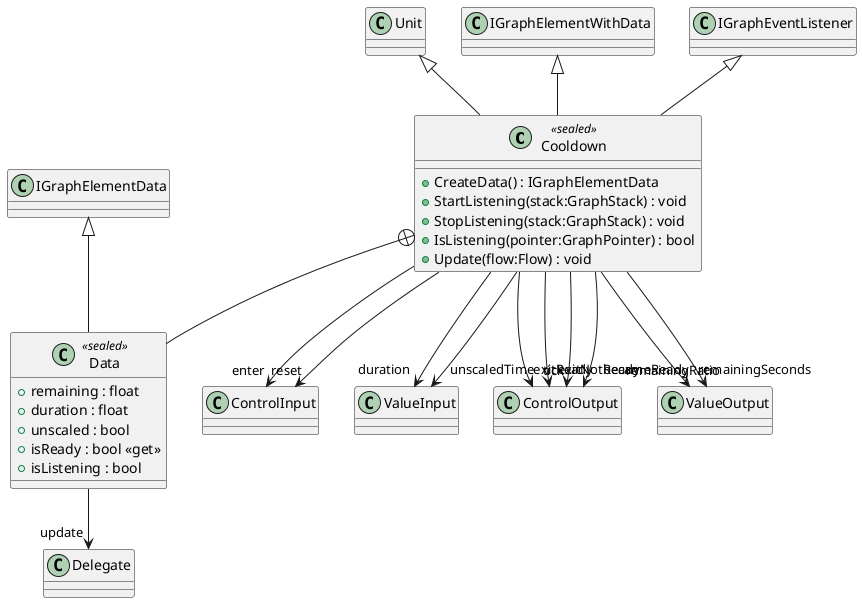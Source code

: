 @startuml
class Cooldown <<sealed>> {
    + CreateData() : IGraphElementData
    + StartListening(stack:GraphStack) : void
    + StopListening(stack:GraphStack) : void
    + IsListening(pointer:GraphPointer) : bool
    + Update(flow:Flow) : void
}
class Data <<sealed>> {
    + remaining : float
    + duration : float
    + unscaled : bool
    + isReady : bool <<get>>
    + isListening : bool
}
Unit <|-- Cooldown
IGraphElementWithData <|-- Cooldown
IGraphEventListener <|-- Cooldown
Cooldown --> "enter" ControlInput
Cooldown --> "reset" ControlInput
Cooldown --> "duration" ValueInput
Cooldown --> "unscaledTime" ValueInput
Cooldown --> "exitReady" ControlOutput
Cooldown --> "exitNotReady" ControlOutput
Cooldown --> "tick" ControlOutput
Cooldown --> "becameReady" ControlOutput
Cooldown --> "remainingSeconds" ValueOutput
Cooldown --> "remainingRatio" ValueOutput
Cooldown +-- Data
IGraphElementData <|-- Data
Data --> "update" Delegate
@enduml
